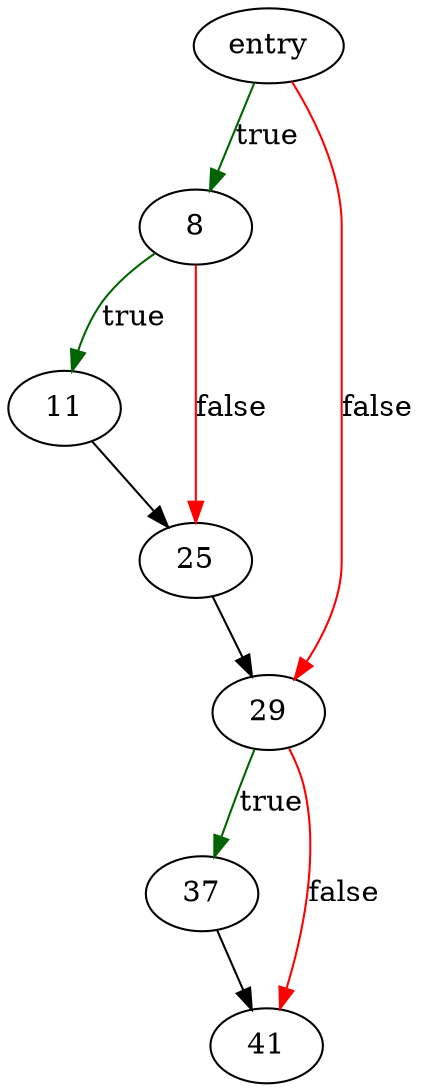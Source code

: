 digraph "sqlite3PcacheSetSpillsize" {
	// Node definitions.
	2 [label=entry];
	8;
	11;
	25;
	29;
	37;
	41;

	// Edge definitions.
	2 -> 8 [
		color=darkgreen
		label=true
	];
	2 -> 29 [
		color=red
		label=false
	];
	8 -> 11 [
		color=darkgreen
		label=true
	];
	8 -> 25 [
		color=red
		label=false
	];
	11 -> 25;
	25 -> 29;
	29 -> 37 [
		color=darkgreen
		label=true
	];
	29 -> 41 [
		color=red
		label=false
	];
	37 -> 41;
}